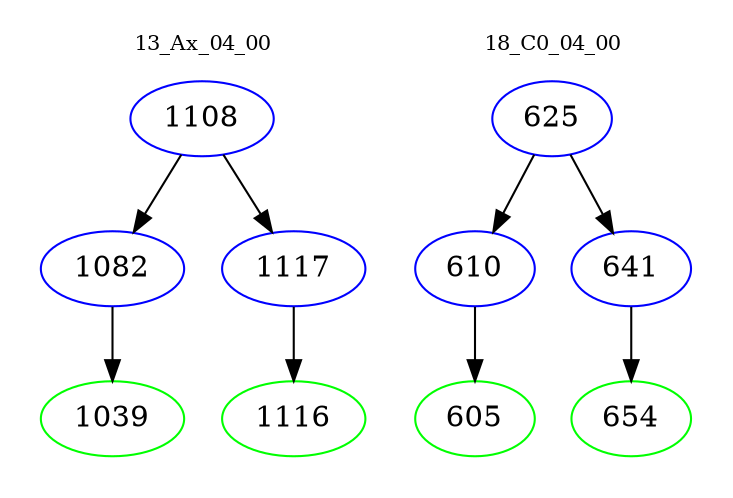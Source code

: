 digraph{
subgraph cluster_0 {
color = white
label = "13_Ax_04_00";
fontsize=10;
T0_1108 [label="1108", color="blue"]
T0_1108 -> T0_1082 [color="black"]
T0_1082 [label="1082", color="blue"]
T0_1082 -> T0_1039 [color="black"]
T0_1039 [label="1039", color="green"]
T0_1108 -> T0_1117 [color="black"]
T0_1117 [label="1117", color="blue"]
T0_1117 -> T0_1116 [color="black"]
T0_1116 [label="1116", color="green"]
}
subgraph cluster_1 {
color = white
label = "18_C0_04_00";
fontsize=10;
T1_625 [label="625", color="blue"]
T1_625 -> T1_610 [color="black"]
T1_610 [label="610", color="blue"]
T1_610 -> T1_605 [color="black"]
T1_605 [label="605", color="green"]
T1_625 -> T1_641 [color="black"]
T1_641 [label="641", color="blue"]
T1_641 -> T1_654 [color="black"]
T1_654 [label="654", color="green"]
}
}
